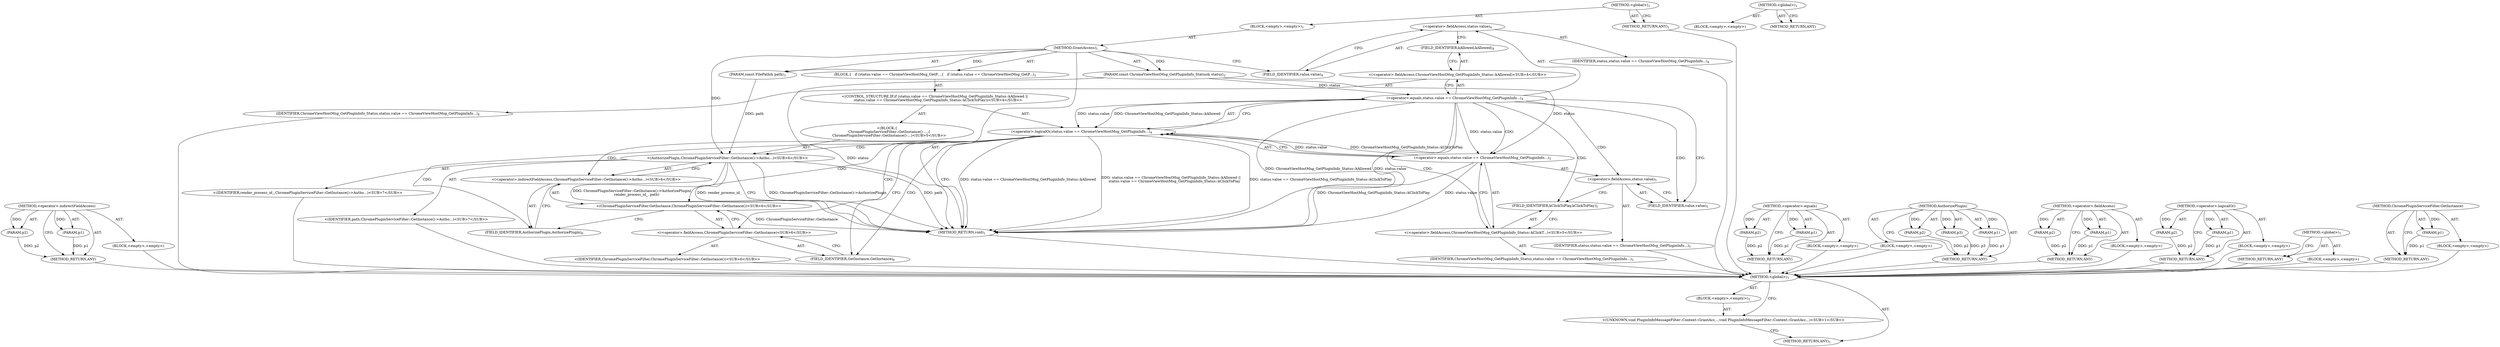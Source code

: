 digraph "&lt;global&gt;" {
vulnerable_78 [label=<(METHOD,&lt;operator&gt;.indirectFieldAccess)>];
vulnerable_79 [label=<(PARAM,p1)>];
vulnerable_80 [label=<(PARAM,p2)>];
vulnerable_81 [label=<(BLOCK,&lt;empty&gt;,&lt;empty&gt;)>];
vulnerable_82 [label=<(METHOD_RETURN,ANY)>];
vulnerable_6 [label=<(METHOD,&lt;global&gt;)<SUB>1</SUB>>];
vulnerable_7 [label=<(BLOCK,&lt;empty&gt;,&lt;empty&gt;)<SUB>1</SUB>>];
vulnerable_8 [label=<(METHOD,GrantAccess)<SUB>1</SUB>>];
vulnerable_9 [label=<(PARAM,const ChromeViewHostMsg_GetPluginInfo_Status&amp; status)<SUB>2</SUB>>];
vulnerable_10 [label=<(PARAM,const FilePath&amp; path)<SUB>3</SUB>>];
vulnerable_11 [label=<(BLOCK,{
   if (status.value == ChromeViewHostMsg_GetP...,{
   if (status.value == ChromeViewHostMsg_GetP...)<SUB>3</SUB>>];
vulnerable_12 [label="<(CONTROL_STRUCTURE,IF,if (status.value == ChromeViewHostMsg_GetPluginInfo_Status::kAllowed ||
      status.value == ChromeViewHostMsg_GetPluginInfo_Status::kClickToPlay))<SUB>4</SUB>>"];
vulnerable_13 [label=<(&lt;operator&gt;.logicalOr,status.value == ChromeViewHostMsg_GetPluginInfo...)<SUB>4</SUB>>];
vulnerable_14 [label=<(&lt;operator&gt;.equals,status.value == ChromeViewHostMsg_GetPluginInfo...)<SUB>4</SUB>>];
vulnerable_15 [label=<(&lt;operator&gt;.fieldAccess,status.value)<SUB>4</SUB>>];
vulnerable_16 [label=<(IDENTIFIER,status,status.value == ChromeViewHostMsg_GetPluginInfo...)<SUB>4</SUB>>];
vulnerable_17 [label=<(FIELD_IDENTIFIER,value,value)<SUB>4</SUB>>];
vulnerable_18 [label="<(&lt;operator&gt;.fieldAccess,ChromeViewHostMsg_GetPluginInfo_Status::kAllowed)<SUB>4</SUB>>"];
vulnerable_19 [label=<(IDENTIFIER,ChromeViewHostMsg_GetPluginInfo_Status,status.value == ChromeViewHostMsg_GetPluginInfo...)<SUB>4</SUB>>];
vulnerable_20 [label=<(FIELD_IDENTIFIER,kAllowed,kAllowed)<SUB>4</SUB>>];
vulnerable_21 [label=<(&lt;operator&gt;.equals,status.value == ChromeViewHostMsg_GetPluginInfo...)<SUB>5</SUB>>];
vulnerable_22 [label=<(&lt;operator&gt;.fieldAccess,status.value)<SUB>5</SUB>>];
vulnerable_23 [label=<(IDENTIFIER,status,status.value == ChromeViewHostMsg_GetPluginInfo...)<SUB>5</SUB>>];
vulnerable_24 [label=<(FIELD_IDENTIFIER,value,value)<SUB>5</SUB>>];
vulnerable_25 [label="<(&lt;operator&gt;.fieldAccess,ChromeViewHostMsg_GetPluginInfo_Status::kClickT...)<SUB>5</SUB>>"];
vulnerable_26 [label=<(IDENTIFIER,ChromeViewHostMsg_GetPluginInfo_Status,status.value == ChromeViewHostMsg_GetPluginInfo...)<SUB>5</SUB>>];
vulnerable_27 [label=<(FIELD_IDENTIFIER,kClickToPlay,kClickToPlay)<SUB>5</SUB>>];
vulnerable_28 [label="<(BLOCK,{
    ChromePluginServiceFilter::GetInstance()-...,{
    ChromePluginServiceFilter::GetInstance()-...)<SUB>5</SUB>>"];
vulnerable_29 [label="<(AuthorizePlugin,ChromePluginServiceFilter::GetInstance()-&gt;Autho...)<SUB>6</SUB>>"];
vulnerable_30 [label="<(&lt;operator&gt;.indirectFieldAccess,ChromePluginServiceFilter::GetInstance()-&gt;Autho...)<SUB>6</SUB>>"];
vulnerable_31 [label="<(ChromePluginServiceFilter.GetInstance,ChromePluginServiceFilter::GetInstance())<SUB>6</SUB>>"];
vulnerable_32 [label="<(&lt;operator&gt;.fieldAccess,ChromePluginServiceFilter::GetInstance)<SUB>6</SUB>>"];
vulnerable_33 [label="<(IDENTIFIER,ChromePluginServiceFilter,ChromePluginServiceFilter::GetInstance())<SUB>6</SUB>>"];
vulnerable_34 [label=<(FIELD_IDENTIFIER,GetInstance,GetInstance)<SUB>6</SUB>>];
vulnerable_35 [label=<(FIELD_IDENTIFIER,AuthorizePlugin,AuthorizePlugin)<SUB>6</SUB>>];
vulnerable_36 [label="<(IDENTIFIER,render_process_id_,ChromePluginServiceFilter::GetInstance()-&gt;Autho...)<SUB>7</SUB>>"];
vulnerable_37 [label="<(IDENTIFIER,path,ChromePluginServiceFilter::GetInstance()-&gt;Autho...)<SUB>7</SUB>>"];
vulnerable_38 [label=<(METHOD_RETURN,void)<SUB>1</SUB>>];
vulnerable_40 [label=<(METHOD_RETURN,ANY)<SUB>1</SUB>>];
vulnerable_62 [label=<(METHOD,&lt;operator&gt;.equals)>];
vulnerable_63 [label=<(PARAM,p1)>];
vulnerable_64 [label=<(PARAM,p2)>];
vulnerable_65 [label=<(BLOCK,&lt;empty&gt;,&lt;empty&gt;)>];
vulnerable_66 [label=<(METHOD_RETURN,ANY)>];
vulnerable_72 [label=<(METHOD,AuthorizePlugin)>];
vulnerable_73 [label=<(PARAM,p1)>];
vulnerable_74 [label=<(PARAM,p2)>];
vulnerable_75 [label=<(PARAM,p3)>];
vulnerable_76 [label=<(BLOCK,&lt;empty&gt;,&lt;empty&gt;)>];
vulnerable_77 [label=<(METHOD_RETURN,ANY)>];
vulnerable_67 [label=<(METHOD,&lt;operator&gt;.fieldAccess)>];
vulnerable_68 [label=<(PARAM,p1)>];
vulnerable_69 [label=<(PARAM,p2)>];
vulnerable_70 [label=<(BLOCK,&lt;empty&gt;,&lt;empty&gt;)>];
vulnerable_71 [label=<(METHOD_RETURN,ANY)>];
vulnerable_57 [label=<(METHOD,&lt;operator&gt;.logicalOr)>];
vulnerable_58 [label=<(PARAM,p1)>];
vulnerable_59 [label=<(PARAM,p2)>];
vulnerable_60 [label=<(BLOCK,&lt;empty&gt;,&lt;empty&gt;)>];
vulnerable_61 [label=<(METHOD_RETURN,ANY)>];
vulnerable_51 [label=<(METHOD,&lt;global&gt;)<SUB>1</SUB>>];
vulnerable_52 [label=<(BLOCK,&lt;empty&gt;,&lt;empty&gt;)>];
vulnerable_53 [label=<(METHOD_RETURN,ANY)>];
vulnerable_83 [label=<(METHOD,ChromePluginServiceFilter.GetInstance)>];
vulnerable_84 [label=<(PARAM,p1)>];
vulnerable_85 [label=<(BLOCK,&lt;empty&gt;,&lt;empty&gt;)>];
vulnerable_86 [label=<(METHOD_RETURN,ANY)>];
fixed_6 [label=<(METHOD,&lt;global&gt;)<SUB>1</SUB>>];
fixed_7 [label=<(BLOCK,&lt;empty&gt;,&lt;empty&gt;)<SUB>1</SUB>>];
fixed_8 [label="<(UNKNOWN,void PluginInfoMessageFilter::Context::GrantAcc...,void PluginInfoMessageFilter::Context::GrantAcc...)<SUB>1</SUB>>"];
fixed_9 [label=<(METHOD_RETURN,ANY)<SUB>1</SUB>>];
fixed_14 [label=<(METHOD,&lt;global&gt;)<SUB>1</SUB>>];
fixed_15 [label=<(BLOCK,&lt;empty&gt;,&lt;empty&gt;)>];
fixed_16 [label=<(METHOD_RETURN,ANY)>];
vulnerable_78 -> vulnerable_79  [key=0, label="AST: "];
vulnerable_78 -> vulnerable_79  [key=1, label="DDG: "];
vulnerable_78 -> vulnerable_81  [key=0, label="AST: "];
vulnerable_78 -> vulnerable_80  [key=0, label="AST: "];
vulnerable_78 -> vulnerable_80  [key=1, label="DDG: "];
vulnerable_78 -> vulnerable_82  [key=0, label="AST: "];
vulnerable_78 -> vulnerable_82  [key=1, label="CFG: "];
vulnerable_79 -> vulnerable_82  [key=0, label="DDG: p1"];
vulnerable_80 -> vulnerable_82  [key=0, label="DDG: p2"];
vulnerable_81 -> fixed_6  [key=0];
vulnerable_82 -> fixed_6  [key=0];
vulnerable_6 -> vulnerable_7  [key=0, label="AST: "];
vulnerable_6 -> vulnerable_40  [key=0, label="AST: "];
vulnerable_6 -> vulnerable_40  [key=1, label="CFG: "];
vulnerable_7 -> vulnerable_8  [key=0, label="AST: "];
vulnerable_8 -> vulnerable_9  [key=0, label="AST: "];
vulnerable_8 -> vulnerable_9  [key=1, label="DDG: "];
vulnerable_8 -> vulnerable_10  [key=0, label="AST: "];
vulnerable_8 -> vulnerable_10  [key=1, label="DDG: "];
vulnerable_8 -> vulnerable_11  [key=0, label="AST: "];
vulnerable_8 -> vulnerable_38  [key=0, label="AST: "];
vulnerable_8 -> vulnerable_17  [key=0, label="CFG: "];
vulnerable_8 -> vulnerable_29  [key=0, label="DDG: "];
vulnerable_9 -> vulnerable_38  [key=0, label="DDG: status"];
vulnerable_9 -> vulnerable_14  [key=0, label="DDG: status"];
vulnerable_9 -> vulnerable_21  [key=0, label="DDG: status"];
vulnerable_10 -> vulnerable_29  [key=0, label="DDG: path"];
vulnerable_11 -> vulnerable_12  [key=0, label="AST: "];
vulnerable_12 -> vulnerable_13  [key=0, label="AST: "];
vulnerable_12 -> vulnerable_28  [key=0, label="AST: "];
vulnerable_13 -> vulnerable_14  [key=0, label="AST: "];
vulnerable_13 -> vulnerable_21  [key=0, label="AST: "];
vulnerable_13 -> vulnerable_38  [key=0, label="CFG: "];
vulnerable_13 -> vulnerable_38  [key=1, label="DDG: status.value == ChromeViewHostMsg_GetPluginInfo_Status::kAllowed"];
vulnerable_13 -> vulnerable_38  [key=2, label="DDG: status.value == ChromeViewHostMsg_GetPluginInfo_Status::kClickToPlay"];
vulnerable_13 -> vulnerable_38  [key=3, label="DDG: status.value == ChromeViewHostMsg_GetPluginInfo_Status::kAllowed ||
      status.value == ChromeViewHostMsg_GetPluginInfo_Status::kClickToPlay"];
vulnerable_13 -> vulnerable_34  [key=0, label="CFG: "];
vulnerable_13 -> vulnerable_34  [key=1, label="CDG: "];
vulnerable_13 -> vulnerable_30  [key=0, label="CDG: "];
vulnerable_13 -> vulnerable_29  [key=0, label="CDG: "];
vulnerable_13 -> vulnerable_32  [key=0, label="CDG: "];
vulnerable_13 -> vulnerable_35  [key=0, label="CDG: "];
vulnerable_13 -> vulnerable_31  [key=0, label="CDG: "];
vulnerable_14 -> vulnerable_15  [key=0, label="AST: "];
vulnerable_14 -> vulnerable_18  [key=0, label="AST: "];
vulnerable_14 -> vulnerable_13  [key=0, label="CFG: "];
vulnerable_14 -> vulnerable_13  [key=1, label="DDG: status.value"];
vulnerable_14 -> vulnerable_13  [key=2, label="DDG: ChromeViewHostMsg_GetPluginInfo_Status::kAllowed"];
vulnerable_14 -> vulnerable_24  [key=0, label="CFG: "];
vulnerable_14 -> vulnerable_24  [key=1, label="CDG: "];
vulnerable_14 -> vulnerable_38  [key=0, label="DDG: status.value"];
vulnerable_14 -> vulnerable_38  [key=1, label="DDG: ChromeViewHostMsg_GetPluginInfo_Status::kAllowed"];
vulnerable_14 -> vulnerable_21  [key=0, label="DDG: status.value"];
vulnerable_14 -> vulnerable_21  [key=1, label="CDG: "];
vulnerable_14 -> vulnerable_25  [key=0, label="CDG: "];
vulnerable_14 -> vulnerable_22  [key=0, label="CDG: "];
vulnerable_14 -> vulnerable_27  [key=0, label="CDG: "];
vulnerable_15 -> vulnerable_16  [key=0, label="AST: "];
vulnerable_15 -> vulnerable_17  [key=0, label="AST: "];
vulnerable_15 -> vulnerable_20  [key=0, label="CFG: "];
vulnerable_16 -> fixed_6  [key=0];
vulnerable_17 -> vulnerable_15  [key=0, label="CFG: "];
vulnerable_18 -> vulnerable_19  [key=0, label="AST: "];
vulnerable_18 -> vulnerable_20  [key=0, label="AST: "];
vulnerable_18 -> vulnerable_14  [key=0, label="CFG: "];
vulnerable_19 -> fixed_6  [key=0];
vulnerable_20 -> vulnerable_18  [key=0, label="CFG: "];
vulnerable_21 -> vulnerable_22  [key=0, label="AST: "];
vulnerable_21 -> vulnerable_25  [key=0, label="AST: "];
vulnerable_21 -> vulnerable_13  [key=0, label="CFG: "];
vulnerable_21 -> vulnerable_13  [key=1, label="DDG: status.value"];
vulnerable_21 -> vulnerable_13  [key=2, label="DDG: ChromeViewHostMsg_GetPluginInfo_Status::kClickToPlay"];
vulnerable_21 -> vulnerable_38  [key=0, label="DDG: status.value"];
vulnerable_21 -> vulnerable_38  [key=1, label="DDG: ChromeViewHostMsg_GetPluginInfo_Status::kClickToPlay"];
vulnerable_22 -> vulnerable_23  [key=0, label="AST: "];
vulnerable_22 -> vulnerable_24  [key=0, label="AST: "];
vulnerable_22 -> vulnerable_27  [key=0, label="CFG: "];
vulnerable_23 -> fixed_6  [key=0];
vulnerable_24 -> vulnerable_22  [key=0, label="CFG: "];
vulnerable_25 -> vulnerable_26  [key=0, label="AST: "];
vulnerable_25 -> vulnerable_27  [key=0, label="AST: "];
vulnerable_25 -> vulnerable_21  [key=0, label="CFG: "];
vulnerable_26 -> fixed_6  [key=0];
vulnerable_27 -> vulnerable_25  [key=0, label="CFG: "];
vulnerable_28 -> vulnerable_29  [key=0, label="AST: "];
vulnerable_29 -> vulnerable_30  [key=0, label="AST: "];
vulnerable_29 -> vulnerable_36  [key=0, label="AST: "];
vulnerable_29 -> vulnerable_37  [key=0, label="AST: "];
vulnerable_29 -> vulnerable_38  [key=0, label="CFG: "];
vulnerable_29 -> vulnerable_38  [key=1, label="DDG: ChromePluginServiceFilter::GetInstance()-&gt;AuthorizePlugin"];
vulnerable_29 -> vulnerable_38  [key=2, label="DDG: path"];
vulnerable_29 -> vulnerable_38  [key=3, label="DDG: ChromePluginServiceFilter::GetInstance()-&gt;AuthorizePlugin(
        render_process_id_, path)"];
vulnerable_29 -> vulnerable_38  [key=4, label="DDG: render_process_id_"];
vulnerable_30 -> vulnerable_31  [key=0, label="AST: "];
vulnerable_30 -> vulnerable_35  [key=0, label="AST: "];
vulnerable_30 -> vulnerable_29  [key=0, label="CFG: "];
vulnerable_31 -> vulnerable_32  [key=0, label="AST: "];
vulnerable_31 -> vulnerable_35  [key=0, label="CFG: "];
vulnerable_31 -> vulnerable_38  [key=0, label="DDG: ChromePluginServiceFilter::GetInstance"];
vulnerable_32 -> vulnerable_33  [key=0, label="AST: "];
vulnerable_32 -> vulnerable_34  [key=0, label="AST: "];
vulnerable_32 -> vulnerable_31  [key=0, label="CFG: "];
vulnerable_33 -> fixed_6  [key=0];
vulnerable_34 -> vulnerable_32  [key=0, label="CFG: "];
vulnerable_35 -> vulnerable_30  [key=0, label="CFG: "];
vulnerable_36 -> fixed_6  [key=0];
vulnerable_37 -> fixed_6  [key=0];
vulnerable_38 -> fixed_6  [key=0];
vulnerable_40 -> fixed_6  [key=0];
vulnerable_62 -> vulnerable_63  [key=0, label="AST: "];
vulnerable_62 -> vulnerable_63  [key=1, label="DDG: "];
vulnerable_62 -> vulnerable_65  [key=0, label="AST: "];
vulnerable_62 -> vulnerable_64  [key=0, label="AST: "];
vulnerable_62 -> vulnerable_64  [key=1, label="DDG: "];
vulnerable_62 -> vulnerable_66  [key=0, label="AST: "];
vulnerable_62 -> vulnerable_66  [key=1, label="CFG: "];
vulnerable_63 -> vulnerable_66  [key=0, label="DDG: p1"];
vulnerable_64 -> vulnerable_66  [key=0, label="DDG: p2"];
vulnerable_65 -> fixed_6  [key=0];
vulnerable_66 -> fixed_6  [key=0];
vulnerable_72 -> vulnerable_73  [key=0, label="AST: "];
vulnerable_72 -> vulnerable_73  [key=1, label="DDG: "];
vulnerable_72 -> vulnerable_76  [key=0, label="AST: "];
vulnerable_72 -> vulnerable_74  [key=0, label="AST: "];
vulnerable_72 -> vulnerable_74  [key=1, label="DDG: "];
vulnerable_72 -> vulnerable_77  [key=0, label="AST: "];
vulnerable_72 -> vulnerable_77  [key=1, label="CFG: "];
vulnerable_72 -> vulnerable_75  [key=0, label="AST: "];
vulnerable_72 -> vulnerable_75  [key=1, label="DDG: "];
vulnerable_73 -> vulnerable_77  [key=0, label="DDG: p1"];
vulnerable_74 -> vulnerable_77  [key=0, label="DDG: p2"];
vulnerable_75 -> vulnerable_77  [key=0, label="DDG: p3"];
vulnerable_76 -> fixed_6  [key=0];
vulnerable_77 -> fixed_6  [key=0];
vulnerable_67 -> vulnerable_68  [key=0, label="AST: "];
vulnerable_67 -> vulnerable_68  [key=1, label="DDG: "];
vulnerable_67 -> vulnerable_70  [key=0, label="AST: "];
vulnerable_67 -> vulnerable_69  [key=0, label="AST: "];
vulnerable_67 -> vulnerable_69  [key=1, label="DDG: "];
vulnerable_67 -> vulnerable_71  [key=0, label="AST: "];
vulnerable_67 -> vulnerable_71  [key=1, label="CFG: "];
vulnerable_68 -> vulnerable_71  [key=0, label="DDG: p1"];
vulnerable_69 -> vulnerable_71  [key=0, label="DDG: p2"];
vulnerable_70 -> fixed_6  [key=0];
vulnerable_71 -> fixed_6  [key=0];
vulnerable_57 -> vulnerable_58  [key=0, label="AST: "];
vulnerable_57 -> vulnerable_58  [key=1, label="DDG: "];
vulnerable_57 -> vulnerable_60  [key=0, label="AST: "];
vulnerable_57 -> vulnerable_59  [key=0, label="AST: "];
vulnerable_57 -> vulnerable_59  [key=1, label="DDG: "];
vulnerable_57 -> vulnerable_61  [key=0, label="AST: "];
vulnerable_57 -> vulnerable_61  [key=1, label="CFG: "];
vulnerable_58 -> vulnerable_61  [key=0, label="DDG: p1"];
vulnerable_59 -> vulnerable_61  [key=0, label="DDG: p2"];
vulnerable_60 -> fixed_6  [key=0];
vulnerable_61 -> fixed_6  [key=0];
vulnerable_51 -> vulnerable_52  [key=0, label="AST: "];
vulnerable_51 -> vulnerable_53  [key=0, label="AST: "];
vulnerable_51 -> vulnerable_53  [key=1, label="CFG: "];
vulnerable_52 -> fixed_6  [key=0];
vulnerable_53 -> fixed_6  [key=0];
vulnerable_83 -> vulnerable_84  [key=0, label="AST: "];
vulnerable_83 -> vulnerable_84  [key=1, label="DDG: "];
vulnerable_83 -> vulnerable_85  [key=0, label="AST: "];
vulnerable_83 -> vulnerable_86  [key=0, label="AST: "];
vulnerable_83 -> vulnerable_86  [key=1, label="CFG: "];
vulnerable_84 -> vulnerable_86  [key=0, label="DDG: p1"];
vulnerable_85 -> fixed_6  [key=0];
vulnerable_86 -> fixed_6  [key=0];
fixed_6 -> fixed_7  [key=0, label="AST: "];
fixed_6 -> fixed_9  [key=0, label="AST: "];
fixed_6 -> fixed_8  [key=0, label="CFG: "];
fixed_7 -> fixed_8  [key=0, label="AST: "];
fixed_8 -> fixed_9  [key=0, label="CFG: "];
fixed_14 -> fixed_15  [key=0, label="AST: "];
fixed_14 -> fixed_16  [key=0, label="AST: "];
fixed_14 -> fixed_16  [key=1, label="CFG: "];
}
